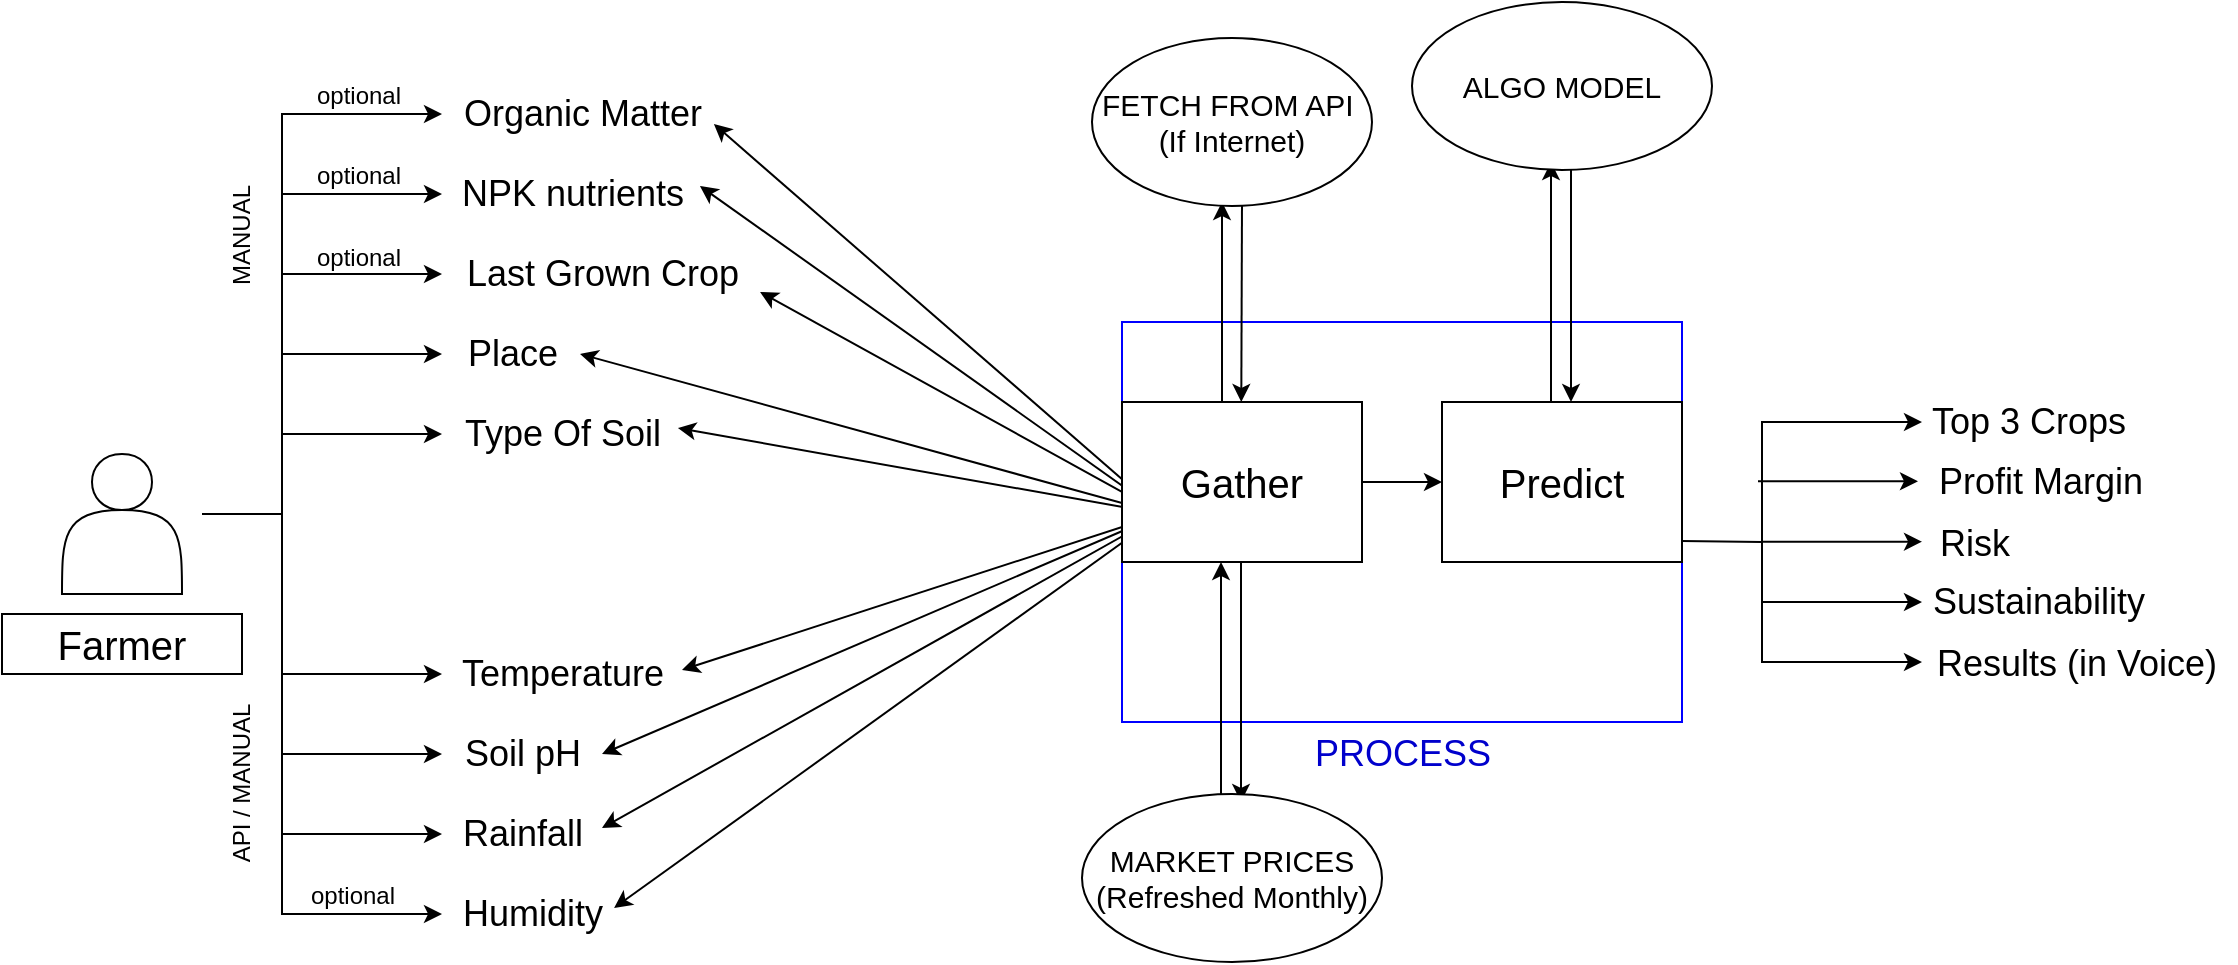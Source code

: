 <mxfile version="28.2.1">
  <diagram name="Page-1" id="U-9NSzzmVDBhiV8-UWqK">
    <mxGraphModel dx="1580" dy="870" grid="1" gridSize="10" guides="1" tooltips="1" connect="1" arrows="1" fold="1" page="1" pageScale="1" pageWidth="1169" pageHeight="827" math="0" shadow="0">
      <root>
        <mxCell id="0" />
        <mxCell id="1" parent="0" />
        <mxCell id="s8i65JFparOThHPYJc5L-60" value="" style="rounded=0;whiteSpace=wrap;html=1;glass=0;fillColor=none;strokeColor=#0000FF;labelBackgroundColor=default;" vertex="1" parent="1">
          <mxGeometry x="586" y="310" width="280" height="200" as="geometry" />
        </mxCell>
        <mxCell id="s8i65JFparOThHPYJc5L-1" value="" style="shape=actor;whiteSpace=wrap;html=1;" vertex="1" parent="1">
          <mxGeometry x="56" y="376" width="60" height="70" as="geometry" />
        </mxCell>
        <mxCell id="s8i65JFparOThHPYJc5L-4" value="&lt;font style=&quot;font-size: 17px;&quot;&gt;Farmer&lt;/font&gt;" style="text;html=1;align=center;verticalAlign=middle;resizable=0;points=[];autosize=1;strokeColor=none;fillColor=none;" vertex="1" parent="1">
          <mxGeometry x="46" y="454" width="80" height="30" as="geometry" />
        </mxCell>
        <mxCell id="s8i65JFparOThHPYJc5L-5" value="" style="edgeStyle=orthogonalEdgeStyle;orthogonalLoop=1;jettySize=auto;html=1;rounded=0;" edge="1" parent="1">
          <mxGeometry width="100" relative="1" as="geometry">
            <mxPoint x="166" y="406" as="sourcePoint" />
            <mxPoint x="246" y="286" as="targetPoint" />
            <Array as="points">
              <mxPoint x="166" y="286" />
              <mxPoint x="226" y="286" />
            </Array>
          </mxGeometry>
        </mxCell>
        <mxCell id="s8i65JFparOThHPYJc5L-6" value="Last Grown Crop" style="text;html=1;align=center;verticalAlign=middle;resizable=0;points=[];autosize=1;strokeColor=none;fillColor=none;fontSize=18;" vertex="1" parent="1">
          <mxGeometry x="246" y="266" width="160" height="40" as="geometry" />
        </mxCell>
        <mxCell id="s8i65JFparOThHPYJc5L-7" value="Place" style="text;html=1;align=center;verticalAlign=middle;resizable=0;points=[];autosize=1;strokeColor=none;fillColor=none;fontSize=18;" vertex="1" parent="1">
          <mxGeometry x="246" y="306" width="70" height="40" as="geometry" />
        </mxCell>
        <mxCell id="s8i65JFparOThHPYJc5L-8" value="Type Of Soil" style="text;html=1;align=center;verticalAlign=middle;resizable=0;points=[];autosize=1;strokeColor=none;fillColor=none;fontSize=18;" vertex="1" parent="1">
          <mxGeometry x="246" y="346" width="120" height="40" as="geometry" />
        </mxCell>
        <mxCell id="s8i65JFparOThHPYJc5L-9" value="" style="edgeStyle=orthogonalEdgeStyle;orthogonalLoop=1;jettySize=auto;html=1;rounded=0;" edge="1" parent="1">
          <mxGeometry width="100" relative="1" as="geometry">
            <mxPoint x="166" y="326" as="sourcePoint" />
            <mxPoint x="246" y="366" as="targetPoint" />
            <Array as="points">
              <mxPoint x="166" y="366" />
            </Array>
          </mxGeometry>
        </mxCell>
        <mxCell id="s8i65JFparOThHPYJc5L-16" value="Soil pH" style="text;html=1;align=center;verticalAlign=middle;resizable=0;points=[];autosize=1;strokeColor=none;fillColor=none;fontSize=18;" vertex="1" parent="1">
          <mxGeometry x="246" y="506" width="80" height="40" as="geometry" />
        </mxCell>
        <mxCell id="s8i65JFparOThHPYJc5L-17" value="Rainfall" style="text;html=1;align=center;verticalAlign=middle;resizable=0;points=[];autosize=1;strokeColor=none;fillColor=none;fontSize=18;" vertex="1" parent="1">
          <mxGeometry x="246" y="546" width="80" height="40" as="geometry" />
        </mxCell>
        <mxCell id="s8i65JFparOThHPYJc5L-18" value="Temperature" style="text;html=1;align=center;verticalAlign=middle;resizable=0;points=[];autosize=1;strokeColor=none;fillColor=none;fontSize=18;" vertex="1" parent="1">
          <mxGeometry x="246" y="466" width="120" height="40" as="geometry" />
        </mxCell>
        <mxCell id="s8i65JFparOThHPYJc5L-19" value="" style="edgeStyle=orthogonalEdgeStyle;orthogonalLoop=1;jettySize=auto;html=1;rounded=0;entryX=0;entryY=0.5;entryDx=0;entryDy=0;entryPerimeter=0;" edge="1" parent="1" target="s8i65JFparOThHPYJc5L-18">
          <mxGeometry width="100" relative="1" as="geometry">
            <mxPoint x="166" y="406" as="sourcePoint" />
            <mxPoint x="206" y="486" as="targetPoint" />
            <Array as="points">
              <mxPoint x="166" y="486" />
            </Array>
          </mxGeometry>
        </mxCell>
        <mxCell id="s8i65JFparOThHPYJc5L-20" value="" style="edgeStyle=none;orthogonalLoop=1;jettySize=auto;html=1;rounded=0;" edge="1" parent="1">
          <mxGeometry width="100" relative="1" as="geometry">
            <mxPoint x="166" y="326" as="sourcePoint" />
            <mxPoint x="246" y="326" as="targetPoint" />
            <Array as="points" />
          </mxGeometry>
        </mxCell>
        <mxCell id="s8i65JFparOThHPYJc5L-21" value="" style="endArrow=none;html=1;rounded=0;" edge="1" parent="1">
          <mxGeometry width="50" height="50" relative="1" as="geometry">
            <mxPoint x="126" y="406" as="sourcePoint" />
            <mxPoint x="166" y="406" as="targetPoint" />
          </mxGeometry>
        </mxCell>
        <mxCell id="s8i65JFparOThHPYJc5L-23" value="" style="edgeStyle=orthogonalEdgeStyle;orthogonalLoop=1;jettySize=auto;html=1;rounded=0;" edge="1" parent="1">
          <mxGeometry width="100" relative="1" as="geometry">
            <mxPoint x="166" y="486" as="sourcePoint" />
            <mxPoint x="246" y="526" as="targetPoint" />
            <Array as="points">
              <mxPoint x="196" y="526" />
              <mxPoint x="196" y="526" />
            </Array>
          </mxGeometry>
        </mxCell>
        <mxCell id="s8i65JFparOThHPYJc5L-24" value="" style="edgeStyle=orthogonalEdgeStyle;orthogonalLoop=1;jettySize=auto;html=1;rounded=0;" edge="1" parent="1">
          <mxGeometry width="100" relative="1" as="geometry">
            <mxPoint x="166" y="526" as="sourcePoint" />
            <mxPoint x="246" y="566" as="targetPoint" />
            <Array as="points">
              <mxPoint x="196" y="566" />
              <mxPoint x="196" y="566" />
            </Array>
          </mxGeometry>
        </mxCell>
        <mxCell id="s8i65JFparOThHPYJc5L-25" value="Humidity" style="text;html=1;align=center;verticalAlign=middle;resizable=0;points=[];autosize=1;strokeColor=none;fillColor=none;fontSize=18;" vertex="1" parent="1">
          <mxGeometry x="246" y="586" width="90" height="40" as="geometry" />
        </mxCell>
        <mxCell id="s8i65JFparOThHPYJc5L-26" value="" style="edgeStyle=orthogonalEdgeStyle;orthogonalLoop=1;jettySize=auto;html=1;rounded=0;" edge="1" parent="1">
          <mxGeometry width="100" relative="1" as="geometry">
            <mxPoint x="166" y="566" as="sourcePoint" />
            <mxPoint x="246" y="606" as="targetPoint" />
            <Array as="points">
              <mxPoint x="196" y="606" />
              <mxPoint x="196" y="606" />
            </Array>
          </mxGeometry>
        </mxCell>
        <mxCell id="s8i65JFparOThHPYJc5L-29" value="NPK nutrients" style="text;html=1;align=center;verticalAlign=middle;resizable=0;points=[];autosize=1;strokeColor=none;fillColor=none;fontSize=18;" vertex="1" parent="1">
          <mxGeometry x="246" y="226" width="130" height="40" as="geometry" />
        </mxCell>
        <mxCell id="s8i65JFparOThHPYJc5L-31" value="optional" style="text;html=1;align=center;verticalAlign=middle;resizable=0;points=[];autosize=1;strokeColor=none;fillColor=none;" vertex="1" parent="1">
          <mxGeometry x="166" y="582" width="70" height="30" as="geometry" />
        </mxCell>
        <mxCell id="s8i65JFparOThHPYJc5L-33" value="" style="edgeStyle=orthogonalEdgeStyle;orthogonalLoop=1;jettySize=auto;html=1;rounded=0;" edge="1" parent="1">
          <mxGeometry width="100" relative="1" as="geometry">
            <mxPoint x="166" y="366" as="sourcePoint" />
            <mxPoint x="246" y="246" as="targetPoint" />
            <Array as="points">
              <mxPoint x="166" y="246" />
              <mxPoint x="226" y="246" />
            </Array>
          </mxGeometry>
        </mxCell>
        <mxCell id="s8i65JFparOThHPYJc5L-34" value="" style="edgeStyle=orthogonalEdgeStyle;orthogonalLoop=1;jettySize=auto;html=1;rounded=0;" edge="1" parent="1">
          <mxGeometry width="100" relative="1" as="geometry">
            <mxPoint x="166" y="326" as="sourcePoint" />
            <mxPoint x="246" y="206" as="targetPoint" />
            <Array as="points">
              <mxPoint x="166" y="206" />
              <mxPoint x="226" y="206" />
            </Array>
          </mxGeometry>
        </mxCell>
        <mxCell id="s8i65JFparOThHPYJc5L-35" value="Organic Matter" style="text;html=1;align=center;verticalAlign=middle;resizable=0;points=[];autosize=1;strokeColor=none;fillColor=none;fontSize=18;" vertex="1" parent="1">
          <mxGeometry x="246" y="186" width="140" height="40" as="geometry" />
        </mxCell>
        <mxCell id="s8i65JFparOThHPYJc5L-36" value="optional" style="text;html=1;align=center;verticalAlign=middle;resizable=0;points=[];autosize=1;strokeColor=none;fillColor=none;" vertex="1" parent="1">
          <mxGeometry x="169" y="222" width="70" height="30" as="geometry" />
        </mxCell>
        <mxCell id="s8i65JFparOThHPYJc5L-37" value="optional" style="text;html=1;align=center;verticalAlign=middle;resizable=0;points=[];autosize=1;strokeColor=none;fillColor=none;" vertex="1" parent="1">
          <mxGeometry x="169" y="182" width="70" height="30" as="geometry" />
        </mxCell>
        <mxCell id="s8i65JFparOThHPYJc5L-38" value="optional" style="text;html=1;align=center;verticalAlign=middle;resizable=0;points=[];autosize=1;strokeColor=none;fillColor=none;" vertex="1" parent="1">
          <mxGeometry x="169" y="263" width="70" height="30" as="geometry" />
        </mxCell>
        <mxCell id="s8i65JFparOThHPYJc5L-39" value="API / MANUAL" style="text;html=1;align=center;verticalAlign=middle;resizable=0;points=[];autosize=1;strokeColor=none;fillColor=none;rotation=-90;" vertex="1" parent="1">
          <mxGeometry x="96" y="526" width="100" height="30" as="geometry" />
        </mxCell>
        <mxCell id="s8i65JFparOThHPYJc5L-40" value="MANUAL" style="text;html=1;align=center;verticalAlign=middle;resizable=0;points=[];autosize=1;strokeColor=none;fillColor=none;rotation=-90;" vertex="1" parent="1">
          <mxGeometry x="111" y="252" width="70" height="30" as="geometry" />
        </mxCell>
        <mxCell id="s8i65JFparOThHPYJc5L-41" value="" style="endArrow=classic;html=1;rounded=0;entryX=0.971;entryY=0.625;entryDx=0;entryDy=0;entryPerimeter=0;" edge="1" parent="1" target="s8i65JFparOThHPYJc5L-35">
          <mxGeometry width="50" height="50" relative="1" as="geometry">
            <mxPoint x="606" y="406" as="sourcePoint" />
            <mxPoint x="406" y="206" as="targetPoint" />
          </mxGeometry>
        </mxCell>
        <mxCell id="s8i65JFparOThHPYJc5L-42" value="" style="endArrow=classic;html=1;rounded=0;entryX=0.992;entryY=0.4;entryDx=0;entryDy=0;entryPerimeter=0;" edge="1" parent="1" target="s8i65JFparOThHPYJc5L-29">
          <mxGeometry width="50" height="50" relative="1" as="geometry">
            <mxPoint x="606" y="406" as="sourcePoint" />
            <mxPoint x="376.0" y="241.5" as="targetPoint" />
          </mxGeometry>
        </mxCell>
        <mxCell id="s8i65JFparOThHPYJc5L-43" value="" style="endArrow=classic;html=1;rounded=0;entryX=0.994;entryY=0.725;entryDx=0;entryDy=0;entryPerimeter=0;" edge="1" parent="1" target="s8i65JFparOThHPYJc5L-6">
          <mxGeometry width="50" height="50" relative="1" as="geometry">
            <mxPoint x="606" y="406" as="sourcePoint" />
            <mxPoint x="386" y="302" as="targetPoint" />
          </mxGeometry>
        </mxCell>
        <mxCell id="s8i65JFparOThHPYJc5L-44" value="" style="endArrow=classic;html=1;rounded=0;entryX=0.986;entryY=0.5;entryDx=0;entryDy=0;entryPerimeter=0;fontStyle=1" edge="1" parent="1" target="s8i65JFparOThHPYJc5L-7">
          <mxGeometry width="50" height="50" relative="1" as="geometry">
            <mxPoint x="606" y="406" as="sourcePoint" />
            <mxPoint x="436" y="316" as="targetPoint" />
          </mxGeometry>
        </mxCell>
        <mxCell id="s8i65JFparOThHPYJc5L-45" value="" style="endArrow=classic;html=1;rounded=0;entryX=0.983;entryY=0.425;entryDx=0;entryDy=0;entryPerimeter=0;" edge="1" parent="1" target="s8i65JFparOThHPYJc5L-8">
          <mxGeometry width="50" height="50" relative="1" as="geometry">
            <mxPoint x="606" y="406" as="sourcePoint" />
            <mxPoint x="636" y="406" as="targetPoint" />
          </mxGeometry>
        </mxCell>
        <mxCell id="s8i65JFparOThHPYJc5L-46" value="" style="endArrow=classic;html=1;rounded=0;entryX=0.956;entryY=0.425;entryDx=0;entryDy=0;entryPerimeter=0;" edge="1" parent="1" target="s8i65JFparOThHPYJc5L-25">
          <mxGeometry width="50" height="50" relative="1" as="geometry">
            <mxPoint x="606" y="406" as="sourcePoint" />
            <mxPoint x="446" y="586" as="targetPoint" />
          </mxGeometry>
        </mxCell>
        <mxCell id="s8i65JFparOThHPYJc5L-47" value="" style="endArrow=classic;html=1;rounded=0;entryX=0.956;entryY=0.425;entryDx=0;entryDy=0;entryPerimeter=0;" edge="1" parent="1">
          <mxGeometry width="50" height="50" relative="1" as="geometry">
            <mxPoint x="606" y="406" as="sourcePoint" />
            <mxPoint x="326" y="563" as="targetPoint" />
          </mxGeometry>
        </mxCell>
        <mxCell id="s8i65JFparOThHPYJc5L-48" value="" style="endArrow=classic;html=1;rounded=0;entryX=0.956;entryY=0.425;entryDx=0;entryDy=0;entryPerimeter=0;" edge="1" parent="1">
          <mxGeometry width="50" height="50" relative="1" as="geometry">
            <mxPoint x="606" y="406" as="sourcePoint" />
            <mxPoint x="326" y="526" as="targetPoint" />
          </mxGeometry>
        </mxCell>
        <mxCell id="s8i65JFparOThHPYJc5L-49" value="" style="endArrow=classic;html=1;rounded=0;entryX=0.956;entryY=0.425;entryDx=0;entryDy=0;entryPerimeter=0;" edge="1" parent="1">
          <mxGeometry width="50" height="50" relative="1" as="geometry">
            <mxPoint x="606" y="406" as="sourcePoint" />
            <mxPoint x="366" y="484" as="targetPoint" />
          </mxGeometry>
        </mxCell>
        <mxCell id="s8i65JFparOThHPYJc5L-51" value="&lt;font style=&quot;font-size: 20px;&quot;&gt;Farmer&lt;/font&gt;" style="rounded=0;whiteSpace=wrap;html=1;" vertex="1" parent="1">
          <mxGeometry x="26" y="456" width="120" height="30" as="geometry" />
        </mxCell>
        <mxCell id="s8i65JFparOThHPYJc5L-65" style="edgeStyle=orthogonalEdgeStyle;rounded=0;orthogonalLoop=1;jettySize=auto;html=1;exitX=1;exitY=0.5;exitDx=0;exitDy=0;entryX=0;entryY=0.5;entryDx=0;entryDy=0;" edge="1" parent="1" source="s8i65JFparOThHPYJc5L-52" target="s8i65JFparOThHPYJc5L-64">
          <mxGeometry relative="1" as="geometry" />
        </mxCell>
        <mxCell id="s8i65JFparOThHPYJc5L-52" value="&lt;span style=&quot;font-size: 20px;&quot;&gt;Gather&lt;/span&gt;" style="rounded=0;whiteSpace=wrap;html=1;" vertex="1" parent="1">
          <mxGeometry x="586" y="350" width="120" height="80" as="geometry" />
        </mxCell>
        <mxCell id="s8i65JFparOThHPYJc5L-53" value="" style="endArrow=classic;html=1;rounded=0;exitX=0.25;exitY=0;exitDx=0;exitDy=0;" edge="1" parent="1">
          <mxGeometry width="50" height="50" relative="1" as="geometry">
            <mxPoint x="636" y="350" as="sourcePoint" />
            <mxPoint x="636" y="250" as="targetPoint" />
          </mxGeometry>
        </mxCell>
        <mxCell id="s8i65JFparOThHPYJc5L-54" value="" style="endArrow=classic;html=1;rounded=0;" edge="1" parent="1">
          <mxGeometry width="50" height="50" relative="1" as="geometry">
            <mxPoint x="646" y="250" as="sourcePoint" />
            <mxPoint x="645.64" y="350" as="targetPoint" />
          </mxGeometry>
        </mxCell>
        <mxCell id="s8i65JFparOThHPYJc5L-55" value="&lt;font style=&quot;font-size: 15px;&quot;&gt;FETCH FROM API&amp;nbsp;&lt;/font&gt;&lt;div&gt;&lt;span style=&quot;font-size: 15px; background-color: transparent; color: light-dark(rgb(0, 0, 0), rgb(255, 255, 255));&quot;&gt;(If Internet)&lt;/span&gt;&lt;/div&gt;" style="ellipse;whiteSpace=wrap;html=1;" vertex="1" parent="1">
          <mxGeometry x="571" y="168" width="140" height="84" as="geometry" />
        </mxCell>
        <mxCell id="s8i65JFparOThHPYJc5L-61" value="" style="endArrow=classic;html=1;rounded=0;exitX=0.25;exitY=0;exitDx=0;exitDy=0;" edge="1" parent="1">
          <mxGeometry width="50" height="50" relative="1" as="geometry">
            <mxPoint x="635.5" y="550" as="sourcePoint" />
            <mxPoint x="635.5" y="430" as="targetPoint" />
          </mxGeometry>
        </mxCell>
        <mxCell id="s8i65JFparOThHPYJc5L-62" value="" style="endArrow=classic;html=1;rounded=0;exitX=0.25;exitY=0;exitDx=0;exitDy=0;" edge="1" parent="1">
          <mxGeometry width="50" height="50" relative="1" as="geometry">
            <mxPoint x="645.5" y="430" as="sourcePoint" />
            <mxPoint x="645.5" y="550" as="targetPoint" />
          </mxGeometry>
        </mxCell>
        <mxCell id="s8i65JFparOThHPYJc5L-63" value="&lt;span style=&quot;font-size: 15px;&quot;&gt;MARKET PRICES&lt;br&gt;(Refreshed Monthly)&lt;/span&gt;" style="ellipse;whiteSpace=wrap;html=1;" vertex="1" parent="1">
          <mxGeometry x="566" y="546" width="150" height="84" as="geometry" />
        </mxCell>
        <mxCell id="s8i65JFparOThHPYJc5L-64" value="&lt;span style=&quot;font-size: 20px;&quot;&gt;Predict&lt;/span&gt;" style="rounded=0;whiteSpace=wrap;html=1;" vertex="1" parent="1">
          <mxGeometry x="746" y="350" width="120" height="80" as="geometry" />
        </mxCell>
        <mxCell id="s8i65JFparOThHPYJc5L-66" value="PROCESS" style="text;html=1;align=center;verticalAlign=middle;resizable=0;points=[];autosize=1;strokeColor=none;fillColor=none;fontSize=18;fontColor=#0000CC;" vertex="1" parent="1">
          <mxGeometry x="671" y="506" width="110" height="40" as="geometry" />
        </mxCell>
        <mxCell id="s8i65JFparOThHPYJc5L-68" value="" style="endArrow=classic;html=1;rounded=0;exitX=0.25;exitY=0;exitDx=0;exitDy=0;" edge="1" parent="1">
          <mxGeometry width="50" height="50" relative="1" as="geometry">
            <mxPoint x="800.5" y="350" as="sourcePoint" />
            <mxPoint x="800.5" y="230" as="targetPoint" />
          </mxGeometry>
        </mxCell>
        <mxCell id="s8i65JFparOThHPYJc5L-69" value="" style="endArrow=classic;html=1;rounded=0;exitX=0.25;exitY=0;exitDx=0;exitDy=0;" edge="1" parent="1">
          <mxGeometry width="50" height="50" relative="1" as="geometry">
            <mxPoint x="810.5" y="230" as="sourcePoint" />
            <mxPoint x="810.5" y="350" as="targetPoint" />
          </mxGeometry>
        </mxCell>
        <mxCell id="s8i65JFparOThHPYJc5L-67" value="&lt;span style=&quot;font-size: 15px;&quot;&gt;ALGO MODEL&lt;/span&gt;" style="ellipse;whiteSpace=wrap;html=1;" vertex="1" parent="1">
          <mxGeometry x="731" y="150" width="150" height="84" as="geometry" />
        </mxCell>
        <mxCell id="s8i65JFparOThHPYJc5L-70" value="" style="edgeStyle=orthogonalEdgeStyle;orthogonalLoop=1;jettySize=auto;html=1;rounded=0;" edge="1" parent="1">
          <mxGeometry width="100" relative="1" as="geometry">
            <mxPoint x="906" y="430" as="sourcePoint" />
            <mxPoint x="986" y="360" as="targetPoint" />
            <Array as="points">
              <mxPoint x="906" y="360" />
            </Array>
          </mxGeometry>
        </mxCell>
        <mxCell id="s8i65JFparOThHPYJc5L-71" value="" style="endArrow=none;html=1;rounded=0;exitX=0.997;exitY=0.869;exitDx=0;exitDy=0;exitPerimeter=0;" edge="1" parent="1" source="s8i65JFparOThHPYJc5L-64">
          <mxGeometry width="50" height="50" relative="1" as="geometry">
            <mxPoint x="866" y="403" as="sourcePoint" />
            <mxPoint x="906" y="420" as="targetPoint" />
            <Array as="points" />
          </mxGeometry>
        </mxCell>
        <mxCell id="s8i65JFparOThHPYJc5L-72" value="" style="edgeStyle=orthogonalEdgeStyle;orthogonalLoop=1;jettySize=auto;html=1;rounded=0;" edge="1" parent="1">
          <mxGeometry width="100" relative="1" as="geometry">
            <mxPoint x="904" y="389.64" as="sourcePoint" />
            <mxPoint x="984" y="389.64" as="targetPoint" />
            <Array as="points">
              <mxPoint x="904" y="389.64" />
            </Array>
          </mxGeometry>
        </mxCell>
        <mxCell id="s8i65JFparOThHPYJc5L-73" value="Top 3 Crops" style="text;html=1;align=center;verticalAlign=middle;resizable=0;points=[];autosize=1;strokeColor=none;fillColor=none;fontSize=18;" vertex="1" parent="1">
          <mxGeometry x="979" y="340" width="120" height="40" as="geometry" />
        </mxCell>
        <mxCell id="s8i65JFparOThHPYJc5L-74" value="Profit Margin" style="text;html=1;align=center;verticalAlign=middle;resizable=0;points=[];autosize=1;strokeColor=none;fillColor=none;fontSize=18;" vertex="1" parent="1">
          <mxGeometry x="980" y="370" width="130" height="40" as="geometry" />
        </mxCell>
        <mxCell id="s8i65JFparOThHPYJc5L-75" value="" style="edgeStyle=orthogonalEdgeStyle;orthogonalLoop=1;jettySize=auto;html=1;rounded=0;" edge="1" parent="1">
          <mxGeometry width="100" relative="1" as="geometry">
            <mxPoint x="906" y="419.83" as="sourcePoint" />
            <mxPoint x="986" y="419.83" as="targetPoint" />
            <Array as="points">
              <mxPoint x="906" y="419.83" />
            </Array>
          </mxGeometry>
        </mxCell>
        <mxCell id="s8i65JFparOThHPYJc5L-76" value="Risk" style="text;html=1;align=center;verticalAlign=middle;resizable=0;points=[];autosize=1;strokeColor=none;fillColor=none;fontSize=18;" vertex="1" parent="1">
          <mxGeometry x="982" y="401" width="60" height="40" as="geometry" />
        </mxCell>
        <mxCell id="s8i65JFparOThHPYJc5L-78" value="Sustainability" style="text;html=1;align=center;verticalAlign=middle;resizable=0;points=[];autosize=1;strokeColor=none;fillColor=none;fontSize=18;" vertex="1" parent="1">
          <mxGeometry x="979" y="430" width="130" height="40" as="geometry" />
        </mxCell>
        <mxCell id="s8i65JFparOThHPYJc5L-80" value="" style="edgeStyle=orthogonalEdgeStyle;orthogonalLoop=1;jettySize=auto;html=1;rounded=0;" edge="1" parent="1">
          <mxGeometry width="100" relative="1" as="geometry">
            <mxPoint x="906" y="420" as="sourcePoint" />
            <mxPoint x="986" y="450" as="targetPoint" />
            <Array as="points">
              <mxPoint x="906" y="450" />
              <mxPoint x="986" y="450" />
            </Array>
          </mxGeometry>
        </mxCell>
        <mxCell id="s8i65JFparOThHPYJc5L-81" value="" style="edgeStyle=orthogonalEdgeStyle;orthogonalLoop=1;jettySize=auto;html=1;rounded=0;" edge="1" parent="1">
          <mxGeometry width="100" relative="1" as="geometry">
            <mxPoint x="906" y="446" as="sourcePoint" />
            <mxPoint x="986" y="480" as="targetPoint" />
            <Array as="points">
              <mxPoint x="906" y="480" />
              <mxPoint x="986" y="480" />
            </Array>
          </mxGeometry>
        </mxCell>
        <mxCell id="s8i65JFparOThHPYJc5L-82" value="Results (in Voice)" style="text;html=1;align=center;verticalAlign=middle;resizable=0;points=[];autosize=1;strokeColor=none;fillColor=none;fontSize=18;" vertex="1" parent="1">
          <mxGeometry x="983" y="461" width="160" height="40" as="geometry" />
        </mxCell>
      </root>
    </mxGraphModel>
  </diagram>
</mxfile>
